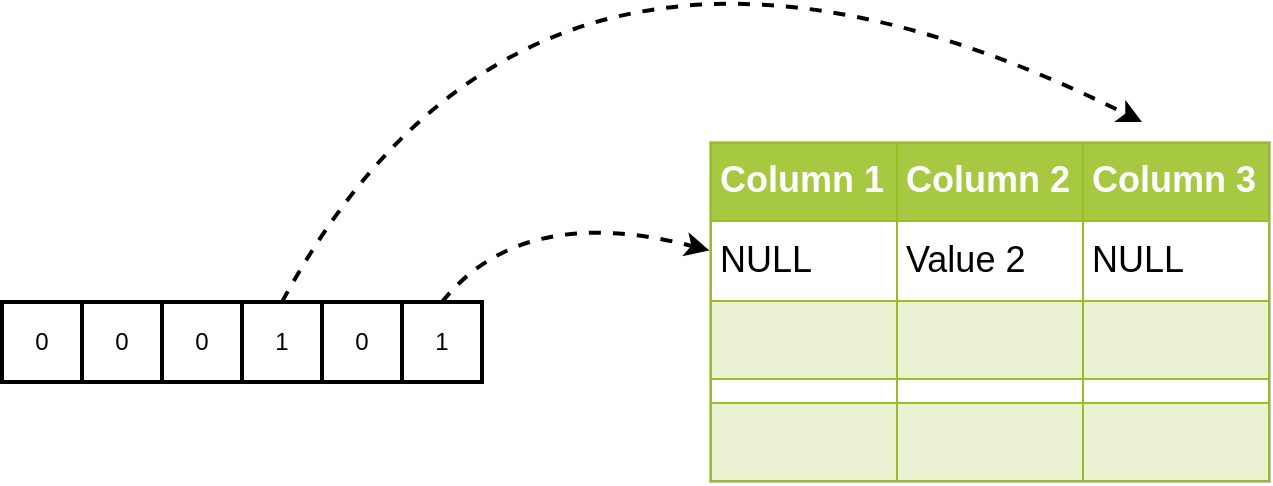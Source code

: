 <mxfile version="20.4.0" type="github">
  <diagram id="tT4R6HE3k4S14N4SEn5F" name="第 1 页">
    <mxGraphModel dx="668" dy="780" grid="1" gridSize="10" guides="1" tooltips="1" connect="1" arrows="1" fold="1" page="1" pageScale="1" pageWidth="827" pageHeight="1169" math="0" shadow="0">
      <root>
        <mxCell id="0" />
        <mxCell id="1" parent="0" />
        <mxCell id="BsbMfEQeDwYvvCOoEPKB-1" value="0" style="rounded=0;whiteSpace=wrap;html=1;strokeWidth=2;" vertex="1" parent="1">
          <mxGeometry x="220" y="350" width="40" height="40" as="geometry" />
        </mxCell>
        <mxCell id="BsbMfEQeDwYvvCOoEPKB-2" value="1" style="rounded=0;whiteSpace=wrap;html=1;strokeWidth=2;" vertex="1" parent="1">
          <mxGeometry x="180" y="350" width="40" height="40" as="geometry" />
        </mxCell>
        <mxCell id="BsbMfEQeDwYvvCOoEPKB-3" value="0" style="rounded=0;whiteSpace=wrap;html=1;strokeWidth=2;" vertex="1" parent="1">
          <mxGeometry x="140" y="350" width="40" height="40" as="geometry" />
        </mxCell>
        <mxCell id="BsbMfEQeDwYvvCOoEPKB-4" value="0" style="rounded=0;whiteSpace=wrap;html=1;strokeWidth=2;" vertex="1" parent="1">
          <mxGeometry x="100" y="350" width="40" height="40" as="geometry" />
        </mxCell>
        <mxCell id="BsbMfEQeDwYvvCOoEPKB-5" value="0" style="rounded=0;whiteSpace=wrap;html=1;strokeWidth=2;" vertex="1" parent="1">
          <mxGeometry x="60" y="350" width="40" height="40" as="geometry" />
        </mxCell>
        <mxCell id="BsbMfEQeDwYvvCOoEPKB-6" value="1" style="rounded=0;whiteSpace=wrap;html=1;strokeWidth=2;" vertex="1" parent="1">
          <mxGeometry x="260" y="350" width="40" height="40" as="geometry" />
        </mxCell>
        <mxCell id="BsbMfEQeDwYvvCOoEPKB-7" value="&lt;table border=&quot;1&quot; width=&quot;100%&quot; height=&quot;100%&quot; cellpadding=&quot;4&quot; style=&quot;width:100%;height:100%;border-collapse:collapse;&quot;&gt;&lt;tbody style=&quot;font-size: 18px;&quot;&gt;&lt;tr style=&quot;background-color:#A7C942;color:#ffffff;border:1px solid #98bf21;&quot;&gt;&lt;th align=&quot;left&quot;&gt;Column 1&lt;/th&gt;&lt;th align=&quot;left&quot;&gt;Column 2&lt;/th&gt;&lt;th align=&quot;left&quot;&gt;Column 3&lt;/th&gt;&lt;/tr&gt;&lt;tr style=&quot;border:1px solid #98bf21;&quot;&gt;&lt;td&gt;NULL&lt;/td&gt;&lt;td&gt;Value 2&lt;/td&gt;&lt;td&gt;NULL&lt;/td&gt;&lt;/tr&gt;&lt;tr style=&quot;background-color:#EAF2D3;border:1px solid #98bf21;&quot;&gt;&lt;td&gt;&lt;br&gt;&lt;/td&gt;&lt;td&gt;&lt;/td&gt;&lt;td&gt;&lt;/td&gt;&lt;/tr&gt;&lt;tr style=&quot;border:1px solid #98bf21;&quot;&gt;&lt;td&gt;&lt;/td&gt;&lt;td&gt;&lt;/td&gt;&lt;td&gt;&lt;/td&gt;&lt;/tr&gt;&lt;tr style=&quot;background-color:#EAF2D3;border:1px solid #98bf21;&quot;&gt;&lt;td&gt;&lt;/td&gt;&lt;td&gt;&lt;/td&gt;&lt;td&gt;&lt;br&gt;&lt;/td&gt;&lt;/tr&gt;&lt;/tbody&gt;&lt;/table&gt;" style="text;html=1;strokeColor=#c0c0c0;fillColor=#ffffff;overflow=fill;rounded=0;" vertex="1" parent="1">
          <mxGeometry x="414" y="270" width="280" height="170" as="geometry" />
        </mxCell>
        <mxCell id="BsbMfEQeDwYvvCOoEPKB-8" value="" style="curved=1;endArrow=classic;html=1;rounded=0;fontSize=18;exitX=0.5;exitY=0;exitDx=0;exitDy=0;strokeWidth=2;dashed=1;" edge="1" parent="1" source="BsbMfEQeDwYvvCOoEPKB-2">
          <mxGeometry width="50" height="50" relative="1" as="geometry">
            <mxPoint x="190" y="340" as="sourcePoint" />
            <mxPoint x="630" y="260" as="targetPoint" />
            <Array as="points">
              <mxPoint x="330" y="110" />
            </Array>
          </mxGeometry>
        </mxCell>
        <mxCell id="BsbMfEQeDwYvvCOoEPKB-9" value="" style="curved=1;endArrow=classic;html=1;rounded=0;fontSize=18;entryX=-0.001;entryY=0.319;entryDx=0;entryDy=0;entryPerimeter=0;exitX=0.5;exitY=0;exitDx=0;exitDy=0;strokeWidth=2;dashed=1;" edge="1" parent="1" source="BsbMfEQeDwYvvCOoEPKB-6" target="BsbMfEQeDwYvvCOoEPKB-7">
          <mxGeometry width="50" height="50" relative="1" as="geometry">
            <mxPoint x="270" y="350" as="sourcePoint" />
            <mxPoint x="320" y="300" as="targetPoint" />
            <Array as="points">
              <mxPoint x="320" y="300" />
            </Array>
          </mxGeometry>
        </mxCell>
      </root>
    </mxGraphModel>
  </diagram>
</mxfile>
